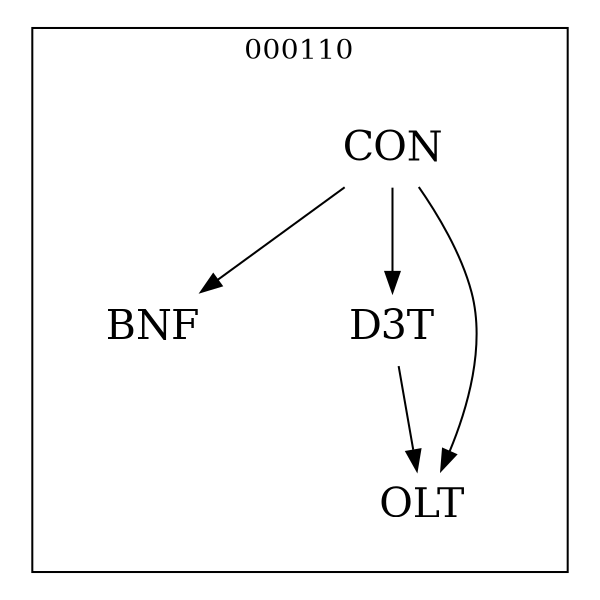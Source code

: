 strict digraph DAGS {
	size = "4,4!" ; ratio ="fill"; subgraph cluster_0{
			labeldoc = "t";
			label = "000110";node	[label= CON, shape = plaintext, fontsize=20] CON;node	[label= BNF, shape = plaintext, fontsize=20] BNF;node	[label= D3T, shape = plaintext, fontsize=20] D3T;node	[label= OLT, shape = plaintext, fontsize=20] OLT;
CON->BNF;
CON->D3T;
CON->OLT;
D3T->OLT;
	}}